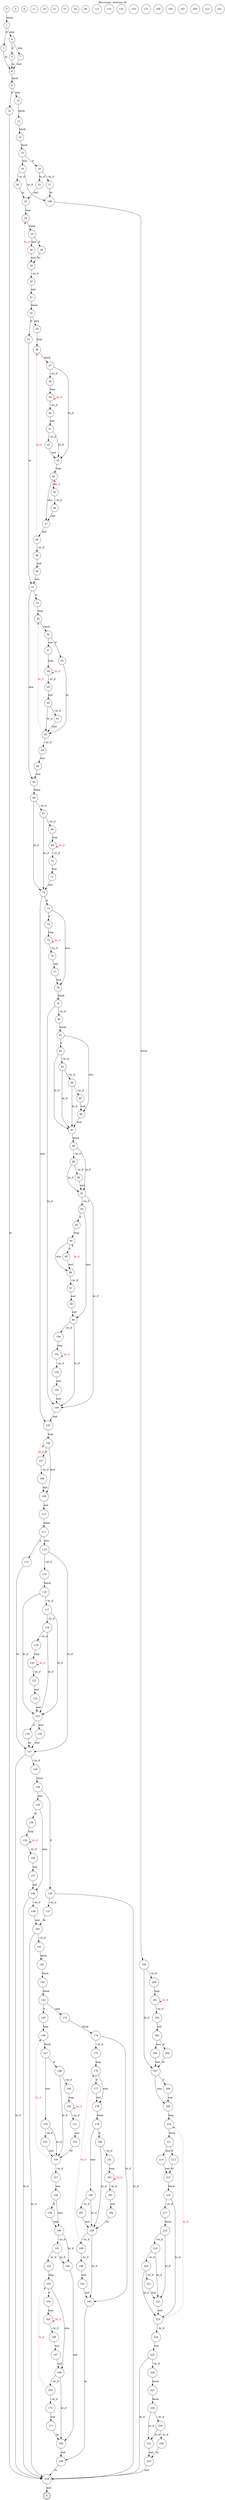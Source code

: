 digraph finite_state_machine {
    label = "dhry.wasm - function 50"
    labelloc =  t
    labelfontsize = 16
    labelfontcolor = black
    labelfontname = "Helvetica"
    node [shape = doublecircle]; E ;
node [shape=circle, fontcolor=black, style="", label="0"]0
node [shape=circle, fontcolor=black, style="", label="1"]1
node [shape=circle, fontcolor=black, style="", label="2"]2
node [shape=circle, fontcolor=black, style="", label="3"]3
node [shape=circle, fontcolor=black, style="", label="4"]4
node [shape=circle, fontcolor=black, style="", label="5"]5
node [shape=circle, fontcolor=black, style="", label="6"]6
node [shape=circle, fontcolor=black, style="", label="7"]7
node [shape=circle, fontcolor=black, style="", label="8"]8
node [shape=circle, fontcolor=black, style="", label="9"]9
node [shape=circle, fontcolor=black, style="", label="10"]10
node [shape=circle, fontcolor=black, style="", label="11"]11
node [shape=circle, fontcolor=black, style="", label="12"]12
node [shape=circle, fontcolor=black, style="", label="13"]13
node [shape=circle, fontcolor=black, style="", label="14"]14
node [shape=circle, fontcolor=black, style="", label="15"]15
node [shape=circle, fontcolor=black, style="", label="16"]16
node [shape=circle, fontcolor=black, style="", label="17"]17
node [shape=circle, fontcolor=black, style="", label="18"]18
node [shape=circle, fontcolor=black, style="", label="19"]19
node [shape=circle, fontcolor=black, style="", label="20"]20
node [shape=circle, fontcolor=black, style="", label="21"]21
node [shape=circle, fontcolor=black, style="", label="22"]22
node [shape=circle, fontcolor=black, style="", label="23"]23
node [shape=circle, fontcolor=black, style="", label="24"]24
node [shape=circle, fontcolor=black, style="", label="25"]25
node [shape=circle, fontcolor=black, style="", label="26"]26
node [shape=circle, fontcolor=black, style="", label="27"]27
node [shape=circle, fontcolor=black, style="", label="28"]28
node [shape=circle, fontcolor=black, style="", label="29"]29
node [shape=circle, fontcolor=black, style="", label="30"]30
node [shape=circle, fontcolor=black, style="", label="31"]31
node [shape=circle, fontcolor=black, style="", label="32"]32
node [shape=circle, fontcolor=black, style="", label="33"]33
node [shape=circle, fontcolor=black, style="", label="34"]34
node [shape=circle, fontcolor=black, style="", label="35"]35
node [shape=circle, fontcolor=black, style="", label="36"]36
node [shape=circle, fontcolor=black, style="", label="37"]37
node [shape=circle, fontcolor=black, style="", label="38"]38
node [shape=circle, fontcolor=black, style="", label="39"]39
node [shape=circle, fontcolor=black, style="", label="40"]40
node [shape=circle, fontcolor=black, style="", label="41"]41
node [shape=circle, fontcolor=black, style="", label="42"]42
node [shape=circle, fontcolor=black, style="", label="43"]43
node [shape=circle, fontcolor=black, style="", label="44"]44
node [shape=circle, fontcolor=black, style="", label="45"]45
node [shape=circle, fontcolor=black, style="", label="46"]46
node [shape=circle, fontcolor=black, style="", label="47"]47
node [shape=circle, fontcolor=black, style="", label="48"]48
node [shape=circle, fontcolor=black, style="", label="49"]49
node [shape=circle, fontcolor=black, style="", label="50"]50
node [shape=circle, fontcolor=black, style="", label="51"]51
node [shape=circle, fontcolor=black, style="", label="52"]52
node [shape=circle, fontcolor=black, style="", label="53"]53
node [shape=circle, fontcolor=black, style="", label="54"]54
node [shape=circle, fontcolor=black, style="", label="55"]55
node [shape=circle, fontcolor=black, style="", label="56"]56
node [shape=circle, fontcolor=black, style="", label="57"]57
node [shape=circle, fontcolor=black, style="", label="58"]58
node [shape=circle, fontcolor=black, style="", label="59"]59
node [shape=circle, fontcolor=black, style="", label="60"]60
node [shape=circle, fontcolor=black, style="", label="61"]61
node [shape=circle, fontcolor=black, style="", label="62"]62
node [shape=circle, fontcolor=black, style="", label="63"]63
node [shape=circle, fontcolor=black, style="", label="64"]64
node [shape=circle, fontcolor=black, style="", label="65"]65
node [shape=circle, fontcolor=black, style="", label="66"]66
node [shape=circle, fontcolor=black, style="", label="67"]67
node [shape=circle, fontcolor=black, style="", label="68"]68
node [shape=circle, fontcolor=black, style="", label="69"]69
node [shape=circle, fontcolor=black, style="", label="70"]70
node [shape=circle, fontcolor=black, style="", label="71"]71
node [shape=circle, fontcolor=black, style="", label="72"]72
node [shape=circle, fontcolor=black, style="", label="73"]73
node [shape=circle, fontcolor=black, style="", label="74"]74
node [shape=circle, fontcolor=black, style="", label="75"]75
node [shape=circle, fontcolor=black, style="", label="76"]76
node [shape=circle, fontcolor=black, style="", label="77"]77
node [shape=circle, fontcolor=black, style="", label="78"]78
node [shape=circle, fontcolor=black, style="", label="79"]79
node [shape=circle, fontcolor=black, style="", label="80"]80
node [shape=circle, fontcolor=black, style="", label="81"]81
node [shape=circle, fontcolor=black, style="", label="82"]82
node [shape=circle, fontcolor=black, style="", label="83"]83
node [shape=circle, fontcolor=black, style="", label="84"]84
node [shape=circle, fontcolor=black, style="", label="85"]85
node [shape=circle, fontcolor=black, style="", label="86"]86
node [shape=circle, fontcolor=black, style="", label="87"]87
node [shape=circle, fontcolor=black, style="", label="88"]88
node [shape=circle, fontcolor=black, style="", label="89"]89
node [shape=circle, fontcolor=black, style="", label="90"]90
node [shape=circle, fontcolor=black, style="", label="91"]91
node [shape=circle, fontcolor=black, style="", label="92"]92
node [shape=circle, fontcolor=black, style="", label="93"]93
node [shape=circle, fontcolor=black, style="", label="94"]94
node [shape=circle, fontcolor=black, style="", label="95"]95
node [shape=circle, fontcolor=black, style="", label="96"]96
node [shape=circle, fontcolor=black, style="", label="97"]97
node [shape=circle, fontcolor=black, style="", label="98"]98
node [shape=circle, fontcolor=black, style="", label="99"]99
node [shape=circle, fontcolor=black, style="", label="100"]100
node [shape=circle, fontcolor=black, style="", label="101"]101
node [shape=circle, fontcolor=black, style="", label="102"]102
node [shape=circle, fontcolor=black, style="", label="103"]103
node [shape=circle, fontcolor=black, style="", label="104"]104
node [shape=circle, fontcolor=black, style="", label="105"]105
node [shape=circle, fontcolor=black, style="", label="106"]106
node [shape=circle, fontcolor=black, style="", label="107"]107
node [shape=circle, fontcolor=black, style="", label="108"]108
node [shape=circle, fontcolor=black, style="", label="109"]109
node [shape=circle, fontcolor=black, style="", label="110"]110
node [shape=circle, fontcolor=black, style="", label="111"]111
node [shape=circle, fontcolor=black, style="", label="112"]112
node [shape=circle, fontcolor=black, style="", label="113"]113
node [shape=circle, fontcolor=black, style="", label="114"]114
node [shape=circle, fontcolor=black, style="", label="115"]115
node [shape=circle, fontcolor=black, style="", label="116"]116
node [shape=circle, fontcolor=black, style="", label="117"]117
node [shape=circle, fontcolor=black, style="", label="118"]118
node [shape=circle, fontcolor=black, style="", label="119"]119
node [shape=circle, fontcolor=black, style="", label="120"]120
node [shape=circle, fontcolor=black, style="", label="121"]121
node [shape=circle, fontcolor=black, style="", label="122"]122
node [shape=circle, fontcolor=black, style="", label="123"]123
node [shape=circle, fontcolor=black, style="", label="124"]124
node [shape=circle, fontcolor=black, style="", label="125"]125
node [shape=circle, fontcolor=black, style="", label="126"]126
node [shape=circle, fontcolor=black, style="", label="127"]127
node [shape=circle, fontcolor=black, style="", label="128"]128
node [shape=circle, fontcolor=black, style="", label="129"]129
node [shape=circle, fontcolor=black, style="", label="130"]130
node [shape=circle, fontcolor=black, style="", label="131"]131
node [shape=circle, fontcolor=black, style="", label="132"]132
node [shape=circle, fontcolor=black, style="", label="133"]133
node [shape=circle, fontcolor=black, style="", label="134"]134
node [shape=circle, fontcolor=black, style="", label="135"]135
node [shape=circle, fontcolor=black, style="", label="136"]136
node [shape=circle, fontcolor=black, style="", label="137"]137
node [shape=circle, fontcolor=black, style="", label="138"]138
node [shape=circle, fontcolor=black, style="", label="139"]139
node [shape=circle, fontcolor=black, style="", label="140"]140
node [shape=circle, fontcolor=black, style="", label="141"]141
node [shape=circle, fontcolor=black, style="", label="142"]142
node [shape=circle, fontcolor=black, style="", label="143"]143
node [shape=circle, fontcolor=black, style="", label="144"]144
node [shape=circle, fontcolor=black, style="", label="145"]145
node [shape=circle, fontcolor=black, style="", label="146"]146
node [shape=circle, fontcolor=black, style="", label="147"]147
node [shape=circle, fontcolor=black, style="", label="148"]148
node [shape=circle, fontcolor=black, style="", label="149"]149
node [shape=circle, fontcolor=black, style="", label="150"]150
node [shape=circle, fontcolor=black, style="", label="151"]151
node [shape=circle, fontcolor=black, style="", label="152"]152
node [shape=circle, fontcolor=black, style="", label="153"]153
node [shape=circle, fontcolor=black, style="", label="154"]154
node [shape=circle, fontcolor=black, style="", label="155"]155
node [shape=circle, fontcolor=black, style="", label="156"]156
node [shape=circle, fontcolor=black, style="", label="157"]157
node [shape=circle, fontcolor=black, style="", label="158"]158
node [shape=circle, fontcolor=black, style="", label="159"]159
node [shape=circle, fontcolor=black, style="", label="160"]160
node [shape=circle, fontcolor=black, style="", label="161"]161
node [shape=circle, fontcolor=black, style="", label="162"]162
node [shape=circle, fontcolor=black, style="", label="163"]163
node [shape=circle, fontcolor=black, style="", label="164"]164
node [shape=circle, fontcolor=black, style="", label="165"]165
node [shape=circle, fontcolor=black, style="", label="166"]166
node [shape=circle, fontcolor=black, style="", label="167"]167
node [shape=circle, fontcolor=black, style="", label="168"]168
node [shape=circle, fontcolor=black, style="", label="169"]169
node [shape=circle, fontcolor=black, style="", label="170"]170
node [shape=circle, fontcolor=black, style="", label="171"]171
node [shape=circle, fontcolor=black, style="", label="172"]172
node [shape=circle, fontcolor=black, style="", label="173"]173
node [shape=circle, fontcolor=black, style="", label="174"]174
node [shape=circle, fontcolor=black, style="", label="175"]175
node [shape=circle, fontcolor=black, style="", label="176"]176
node [shape=circle, fontcolor=black, style="", label="177"]177
node [shape=circle, fontcolor=black, style="", label="178"]178
node [shape=circle, fontcolor=black, style="", label="179"]179
node [shape=circle, fontcolor=black, style="", label="180"]180
node [shape=circle, fontcolor=black, style="", label="181"]181
node [shape=circle, fontcolor=black, style="", label="182"]182
node [shape=circle, fontcolor=black, style="", label="183"]183
node [shape=circle, fontcolor=black, style="", label="184"]184
node [shape=circle, fontcolor=black, style="", label="185"]185
node [shape=circle, fontcolor=black, style="", label="186"]186
node [shape=circle, fontcolor=black, style="", label="187"]187
node [shape=circle, fontcolor=black, style="", label="188"]188
node [shape=circle, fontcolor=black, style="", label="189"]189
node [shape=circle, fontcolor=black, style="", label="190"]190
node [shape=circle, fontcolor=black, style="", label="191"]191
node [shape=circle, fontcolor=black, style="", label="192"]192
node [shape=circle, fontcolor=black, style="", label="193"]193
node [shape=circle, fontcolor=black, style="", label="194"]194
node [shape=circle, fontcolor=black, style="", label="195"]195
node [shape=circle, fontcolor=black, style="", label="196"]196
node [shape=circle, fontcolor=black, style="", label="197"]197
node [shape=circle, fontcolor=black, style="", label="198"]198
node [shape=circle, fontcolor=black, style="", label="199"]199
node [shape=circle, fontcolor=black, style="", label="200"]200
node [shape=circle, fontcolor=black, style="", label="201"]201
node [shape=circle, fontcolor=black, style="", label="202"]202
node [shape=circle, fontcolor=black, style="", label="203"]203
node [shape=circle, fontcolor=black, style="", label="204"]204
node [shape=circle, fontcolor=black, style="", label="205"]205
node [shape=circle, fontcolor=black, style="", label="206"]206
node [shape=circle, fontcolor=black, style="", label="207"]207
node [shape=circle, fontcolor=black, style="", label="208"]208
node [shape=circle, fontcolor=black, style="", label="209"]209
node [shape=circle, fontcolor=black, style="", label="210"]210
node [shape=circle, fontcolor=black, style="", label="211"]211
node [shape=circle, fontcolor=black, style="", label="212"]212
node [shape=circle, fontcolor=black, style="", label="213"]213
node [shape=circle, fontcolor=black, style="", label="214"]214
node [shape=circle, fontcolor=black, style="", label="215"]215
node [shape=circle, fontcolor=black, style="", label="216"]216
node [shape=circle, fontcolor=black, style="", label="217"]217
node [shape=circle, fontcolor=black, style="", label="218"]218
node [shape=circle, fontcolor=black, style="", label="219"]219
node [shape=circle, fontcolor=black, style="", label="220"]220
node [shape=circle, fontcolor=black, style="", label="221"]221
node [shape=circle, fontcolor=black, style="", label="222"]222
node [shape=circle, fontcolor=black, style="", label="223"]223
node [shape=circle, fontcolor=black, style="", label="224"]224
node [shape=circle, fontcolor=black, style="", label="225"]225
node [shape=circle, fontcolor=black, style="", label="226"]226
node [shape=circle, fontcolor=black, style="", label="227"]227
node [shape=circle, fontcolor=black, style="", label="228"]228
node [shape=circle, fontcolor=black, style="", label="229"]229
node [shape=circle, fontcolor=black, style="", label="230"]230
node [shape=circle, fontcolor=black, style="", label="231"]231
node [shape=circle, fontcolor=black, style="", label="232"]232
node [shape=circle, fontcolor=black, style="", label="233"]233
node [shape=circle, fontcolor=black, style="", label="234"]234
node [shape=circle, fontcolor=black, style="", label="E"]E
    0 -> 1[label="block"];
    1 -> 2[label="if"];
    1 -> 4[label="else"];
    2 -> 8[label="br"];
    4 -> 5[label="if"];
    4 -> 7[label="else"];
    5 -> 8[label="br"];
    7 -> 8[label="end"];
    8 -> 9[label="block"];
    9 -> 10[label="if"];
    9 -> 12[label="else"];
    10 -> 234[label="br"];
    12 -> 13[label="block"];
    13 -> 14[label="block"];
    14 -> 15[label="block"];
    15 -> 16[label="if"];
    15 -> 19[label="else"];
    16 -> 17[label="~br_if"];
    16 -> 22[label="br_if"];
    17 -> 198[label="br"];
    19 -> 20[label="~br_if"];
    19 -> 198[label="br_if"];
    20 -> 23[label="br"];
    22 -> 23[label="end"];
    23 -> 24[label="loop"];
    24 -> 25[label="block"];
    25 -> 26[label="if"];
    25 -> 28[label="else"];
    26 -> 29[label="br"];
    28 -> 29[label="end"];
    29 -> 30[label="~br_if"];
    29 -> 24[style="dashed" color="red" fontcolor="red" label="br_if"];
    30 -> 31[label="end"];
    31 -> 32[label="block"];
    32 -> 33[label="if"];
    32 -> 35[label="else"];
    33 -> 51[label="br"];
    35 -> 36[label="loop"];
    36 -> 37[label="block"];
    37 -> 38[label="~br_if"];
    37 -> 43[label="br_if"];
    38 -> 39[label="loop"];
    39 -> 40[label="~br_if"];
    39 -> 39[style="dashed" color="red" fontcolor="red" label="br_if"];
    40 -> 41[label="end"];
    41 -> 42[label="~br_if"];
    41 -> 43[label="br_if"];
    42 -> 43[label="end"];
    43 -> 44[label="loop"];
    44 -> 45[label="if"];
    44 -> 47[label="else"];
    45 -> 46[label="~br_if"];
    45 -> 44[style="dashed" color="red" fontcolor="red" label="br_if"];
    46 -> 47[label="end"];
    47 -> 48[label="end"];
    48 -> 49[label="~br_if"];
    48 -> 36[style="dashed" color="red" fontcolor="red" label="br_if"];
    49 -> 50[label="end"];
    50 -> 51[label="end"];
    51 -> 52[label="if"];
    51 -> 65[label="else"];
    52 -> 53[label="loop"];
    53 -> 54[label="block"];
    54 -> 55[label="if"];
    54 -> 57[label="else"];
    55 -> 62[label="br"];
    57 -> 58[label="loop"];
    58 -> 59[label="~br_if"];
    58 -> 58[style="dashed" color="red" fontcolor="red" label="br_if"];
    59 -> 60[label="end"];
    60 -> 61[label="~br_if"];
    60 -> 62[label="br_if"];
    61 -> 62[label="end"];
    62 -> 63[label="~br_if"];
    62 -> 53[style="dashed" color="red" fontcolor="red" label="br_if"];
    63 -> 64[label="end"];
    64 -> 65[label="end"];
    65 -> 66[label="block"];
    66 -> 67[label="~br_if"];
    66 -> 72[label="br_if"];
    67 -> 68[label="~br_if"];
    67 -> 72[label="br_if"];
    68 -> 69[label="loop"];
    69 -> 70[label="~br_if"];
    69 -> 69[style="dashed" color="red" fontcolor="red" label="br_if"];
    70 -> 71[label="end"];
    71 -> 72[label="end"];
    72 -> 73[label="if"];
    72 -> 105[label="else"];
    73 -> 74[label="if"];
    73 -> 78[label="else"];
    74 -> 75[label="loop"];
    75 -> 76[label="~br_if"];
    75 -> 75[style="dashed" color="red" fontcolor="red" label="br_if"];
    76 -> 77[label="end"];
    77 -> 78[label="end"];
    78 -> 79[label="block"];
    79 -> 80[label="~br_if"];
    79 -> 104[label="br_if"];
    80 -> 81[label="block"];
    81 -> 82[label="if"];
    81 -> 86[label="else"];
    82 -> 83[label="~br_if"];
    82 -> 87[label="br_if"];
    83 -> 84[label="~br_if"];
    83 -> 87[label="br_if"];
    84 -> 85[label="~br_if"];
    84 -> 87[label="br_if"];
    85 -> 86[label="end"];
    86 -> 87[label="end"];
    87 -> 88[label="block"];
    88 -> 89[label="~br_if"];
    88 -> 91[label="br_if"];
    89 -> 90[label="~br_if"];
    89 -> 91[label="br_if"];
    90 -> 91[label="end"];
    91 -> 92[label="~br_if"];
    91 -> 104[label="br_if"];
    92 -> 93[label="if"];
    92 -> 99[label="else"];
    93 -> 94[label="loop"];
    94 -> 95[label="if"];
    94 -> 96[label="else"];
    95 -> 96[label="end"];
    96 -> 97[label="~br_if"];
    96 -> 94[style="dashed" color="red" fontcolor="red" label="br_if"];
    97 -> 98[label="end"];
    98 -> 99[label="end"];
    99 -> 100[label="~br_if"];
    99 -> 104[label="br_if"];
    100 -> 101[label="loop"];
    101 -> 102[label="~br_if"];
    101 -> 101[style="dashed" color="red" fontcolor="red" label="br_if"];
    102 -> 103[label="end"];
    103 -> 104[label="end"];
    104 -> 105[label="end"];
    105 -> 106[label="loop"];
    106 -> 107[label="if"];
    106 -> 109[label="else"];
    107 -> 108[label="~br_if"];
    107 -> 106[style="dashed" color="red" fontcolor="red" label="br_if"];
    108 -> 109[label="end"];
    109 -> 110[label="end"];
    110 -> 111[label="block"];
    111 -> 112[label="if"];
    111 -> 114[label="else"];
    112 -> 127[label="br"];
    114 -> 115[label="~br_if"];
    114 -> 127[label="br_if"];
    115 -> 116[label="block"];
    116 -> 117[label="~br_if"];
    116 -> 123[label="br_if"];
    117 -> 118[label="~br_if"];
    117 -> 123[label="br_if"];
    118 -> 119[label="~br_if"];
    118 -> 123[label="br_if"];
    119 -> 120[label="loop"];
    120 -> 121[label="~br_if"];
    120 -> 120[style="dashed" color="red" fontcolor="red" label="br_if"];
    121 -> 122[label="end"];
    122 -> 123[label="end"];
    123 -> 124[label="if"];
    123 -> 126[label="else"];
    124 -> 127[label="br"];
    126 -> 127[label="end"];
    127 -> 128[label="~br_if"];
    127 -> 234[label="br_if"];
    128 -> 129[label="block"];
    129 -> 130[label="if"];
    129 -> 133[label="else"];
    130 -> 131[label="~br_if"];
    130 -> 234[label="br_if"];
    131 -> 140[label="br"];
    133 -> 134[label="if"];
    133 -> 138[label="else"];
    134 -> 135[label="loop"];
    135 -> 136[label="~br_if"];
    135 -> 135[style="dashed" color="red" fontcolor="red" label="br_if"];
    136 -> 137[label="end"];
    137 -> 138[label="end"];
    138 -> 139[label="~br_if"];
    138 -> 234[label="br_if"];
    139 -> 140[label="end"];
    140 -> 141[label="~br_if"];
    140 -> 234[label="br_if"];
    141 -> 142[label="block"];
    142 -> 143[label="block"];
    143 -> 144[label="block"];
    144 -> 145[label="if"];
    144 -> 173[label="else"];
    145 -> 146[label="loop"];
    146 -> 147[label="block"];
    147 -> 148[label="if"];
    147 -> 154[label="else"];
    148 -> 149[label="~br_if"];
    148 -> 156[label="br_if"];
    149 -> 150[label="loop"];
    150 -> 151[label="~br_if"];
    150 -> 150[style="dashed" color="red" fontcolor="red" label="br_if"];
    151 -> 152[label="end"];
    152 -> 156[label="br"];
    154 -> 155[label="~br_if"];
    154 -> 156[label="br_if"];
    155 -> 156[label="end"];
    156 -> 157[label="~br_if"];
    156 -> 146[style="dashed" color="red" fontcolor="red" label="br_if"];
    157 -> 158[label="end"];
    158 -> 159[label="if"];
    158 -> 160[label="else"];
    159 -> 160[label="end"];
    160 -> 161[label="~br_if"];
    160 -> 194[label="br_if"];
    161 -> 162[label="~br_if"];
    161 -> 194[label="br_if"];
    162 -> 163[label="loop"];
    163 -> 164[label="if"];
    163 -> 168[label="else"];
    164 -> 165[label="loop"];
    165 -> 166[label="~br_if"];
    165 -> 165[style="dashed" color="red" fontcolor="red" label="br_if"];
    166 -> 167[label="end"];
    167 -> 168[label="end"];
    168 -> 169[label="~br_if"];
    168 -> 195[label="br_if"];
    169 -> 170[label="~br_if"];
    169 -> 163[style="dashed" color="red" fontcolor="red" label="br_if"];
    170 -> 171[label="end"];
    171 -> 195[label="br"];
    173 -> 174[label="block"];
    174 -> 175[label="~br_if"];
    174 -> 192[label="br_if"];
    175 -> 176[label="loop"];
    176 -> 177[label="if"];
    176 -> 178[label="else"];
    177 -> 178[label="end"];
    178 -> 179[label="block"];
    179 -> 180[label="if"];
    179 -> 186[label="else"];
    180 -> 181[label="~br_if"];
    180 -> 188[label="br_if"];
    181 -> 182[label="loop"];
    182 -> 183[label="~br_if"];
    182 -> 182[style="dashed" color="red" fontcolor="red" label="br_if"];
    183 -> 184[label="end"];
    184 -> 188[label="br"];
    186 -> 187[label="~br_if"];
    186 -> 188[label="br_if"];
    187 -> 188[label="end"];
    188 -> 189[label="~br_if"];
    188 -> 192[label="br_if"];
    189 -> 190[label="~br_if"];
    189 -> 176[style="dashed" color="red" fontcolor="red" label="br_if"];
    190 -> 191[label="end"];
    191 -> 192[label="end"];
    192 -> 196[label="br"];
    194 -> 195[label="end"];
    195 -> 196[label="end"];
    196 -> 234[label="br"];
    198 -> 199[label="block"];
    199 -> 200[label="~br_if"];
    199 -> 207[label="br_if"];
    200 -> 201[label="loop"];
    201 -> 202[label="~br_if"];
    201 -> 201[style="dashed" color="red" fontcolor="red" label="br_if"];
    202 -> 203[label="end"];
    203 -> 204[label="if"];
    203 -> 206[label="else"];
    204 -> 207[label="br"];
    206 -> 207[label="end"];
    207 -> 208[label="if"];
    207 -> 209[label="else"];
    208 -> 209[label="end"];
    209 -> 210[label="loop"];
    210 -> 211[label="block"];
    211 -> 212[label="if"];
    211 -> 214[label="else"];
    212 -> 215[label="br"];
    214 -> 215[label="end"];
    215 -> 216[label="block"];
    216 -> 217[label="~br_if"];
    216 -> 223[label="br_if"];
    217 -> 218[label="block"];
    218 -> 219[label="~br_if"];
    218 -> 222[label="br_if"];
    219 -> 220[label="~br_if"];
    219 -> 222[label="br_if"];
    220 -> 221[label="~br_if"];
    220 -> 223[label="br_if"];
    221 -> 222[label="end"];
    222 -> 223[label="end"];
    223 -> 224[label="~br_if"];
    223 -> 210[style="dashed" color="red" fontcolor="red" label="br_if"];
    224 -> 225[label="end"];
    225 -> 226[label="~br_if"];
    225 -> 234[label="br_if"];
    226 -> 227[label="block"];
    227 -> 228[label="block"];
    228 -> 229[label="~br_if"];
    228 -> 232[label="br_if"];
    229 -> 230[label="~br_if"];
    229 -> 232[label="br_if"];
    230 -> 233[label="br"];
    232 -> 233[label="end"];
    233 -> 234[label="end"];
    234 -> E[label="end"];
}
